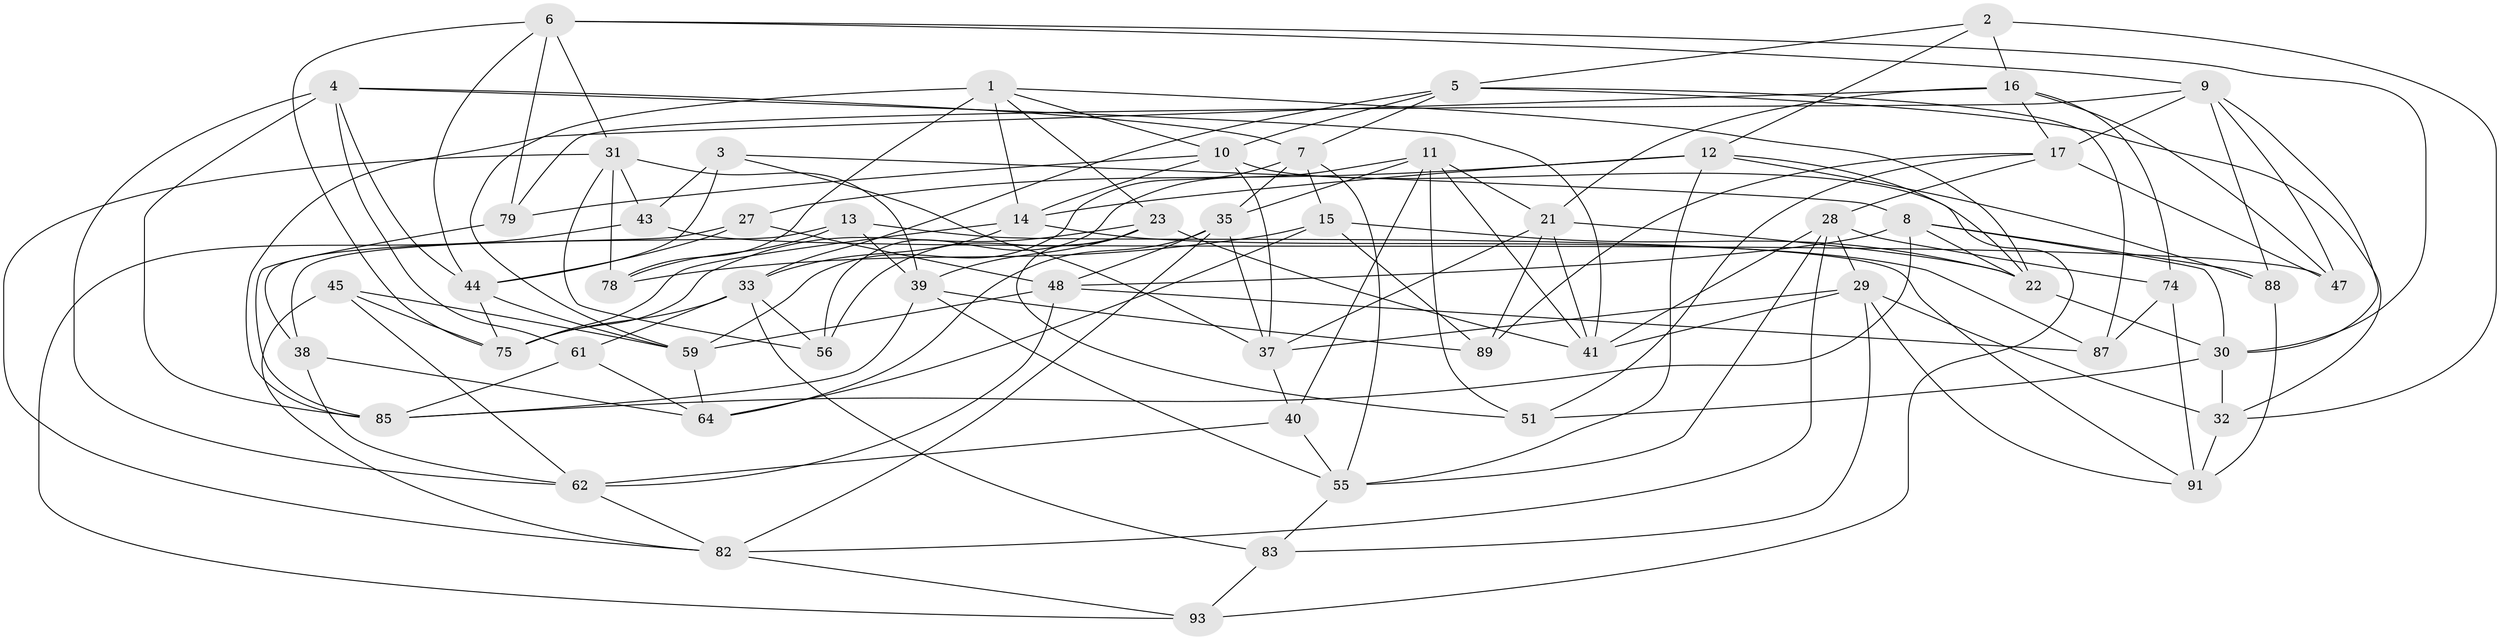 // original degree distribution, {4: 1.0}
// Generated by graph-tools (version 1.1) at 2025/42/03/06/25 10:42:20]
// undirected, 57 vertices, 149 edges
graph export_dot {
graph [start="1"]
  node [color=gray90,style=filled];
  1 [super="+67"];
  2;
  3;
  4 [super="+20"];
  5 [super="+52"];
  6 [super="+50"];
  7 [super="+18"];
  8 [super="+69"];
  9 [super="+46"];
  10 [super="+53"];
  11 [super="+72"];
  12 [super="+60"];
  13;
  14 [super="+24"];
  15 [super="+68"];
  16 [super="+19"];
  17 [super="+25"];
  21 [super="+81"];
  22 [super="+26"];
  23 [super="+57"];
  27;
  28 [super="+34"];
  29 [super="+71"];
  30 [super="+49"];
  31 [super="+86"];
  32 [super="+54"];
  33 [super="+36"];
  35 [super="+77"];
  37 [super="+63"];
  38;
  39 [super="+58"];
  40;
  41 [super="+42"];
  43;
  44 [super="+73"];
  45;
  47;
  48 [super="+80"];
  51;
  55 [super="+66"];
  56;
  59 [super="+65"];
  61;
  62 [super="+70"];
  64 [super="+94"];
  74;
  75 [super="+76"];
  78;
  79;
  82 [super="+84"];
  83;
  85 [super="+90"];
  87;
  88;
  89;
  91 [super="+92"];
  93;
  1 -- 78;
  1 -- 22;
  1 -- 23;
  1 -- 14;
  1 -- 10;
  1 -- 59;
  2 -- 5;
  2 -- 16;
  2 -- 32;
  2 -- 12;
  3 -- 43;
  3 -- 44;
  3 -- 8;
  3 -- 37;
  4 -- 7;
  4 -- 85;
  4 -- 62;
  4 -- 41;
  4 -- 61;
  4 -- 44;
  5 -- 10;
  5 -- 7;
  5 -- 87;
  5 -- 33;
  5 -- 32;
  6 -- 79;
  6 -- 9;
  6 -- 30;
  6 -- 75;
  6 -- 44;
  6 -- 31;
  7 -- 35;
  7 -- 55;
  7 -- 15;
  7 -- 59;
  8 -- 85;
  8 -- 48;
  8 -- 30;
  8 -- 88;
  8 -- 22;
  9 -- 47;
  9 -- 79;
  9 -- 88;
  9 -- 30;
  9 -- 17;
  10 -- 37;
  10 -- 14;
  10 -- 93;
  10 -- 79;
  11 -- 40;
  11 -- 56;
  11 -- 21;
  11 -- 41;
  11 -- 51;
  11 -- 35;
  12 -- 27;
  12 -- 88;
  12 -- 55;
  12 -- 14;
  12 -- 22;
  13 -- 39;
  13 -- 78;
  13 -- 38;
  13 -- 91;
  14 -- 33;
  14 -- 75;
  14 -- 87;
  15 -- 78;
  15 -- 89;
  15 -- 64 [weight=2];
  15 -- 22;
  16 -- 21;
  16 -- 17;
  16 -- 74;
  16 -- 47;
  16 -- 85;
  17 -- 51;
  17 -- 28;
  17 -- 89;
  17 -- 47;
  21 -- 22;
  21 -- 89;
  21 -- 41;
  21 -- 37;
  22 -- 30;
  23 -- 51;
  23 -- 56;
  23 -- 39;
  23 -- 41;
  23 -- 75;
  27 -- 48;
  27 -- 44;
  27 -- 38;
  28 -- 82;
  28 -- 74;
  28 -- 41;
  28 -- 55;
  28 -- 29;
  29 -- 83;
  29 -- 37;
  29 -- 41;
  29 -- 91;
  29 -- 32;
  30 -- 51;
  30 -- 32;
  31 -- 56;
  31 -- 43;
  31 -- 82;
  31 -- 39;
  31 -- 78;
  32 -- 91 [weight=2];
  33 -- 83;
  33 -- 61;
  33 -- 56;
  33 -- 75;
  35 -- 82;
  35 -- 37;
  35 -- 64;
  35 -- 48;
  37 -- 40;
  38 -- 62;
  38 -- 64;
  39 -- 85;
  39 -- 89;
  39 -- 55;
  40 -- 62;
  40 -- 55;
  43 -- 47;
  43 -- 93;
  44 -- 59;
  44 -- 75;
  45 -- 59;
  45 -- 62;
  45 -- 75;
  45 -- 82;
  48 -- 87;
  48 -- 59;
  48 -- 62;
  55 -- 83;
  59 -- 64;
  61 -- 85;
  61 -- 64;
  62 -- 82;
  74 -- 91;
  74 -- 87;
  79 -- 85;
  82 -- 93;
  83 -- 93;
  88 -- 91;
}
